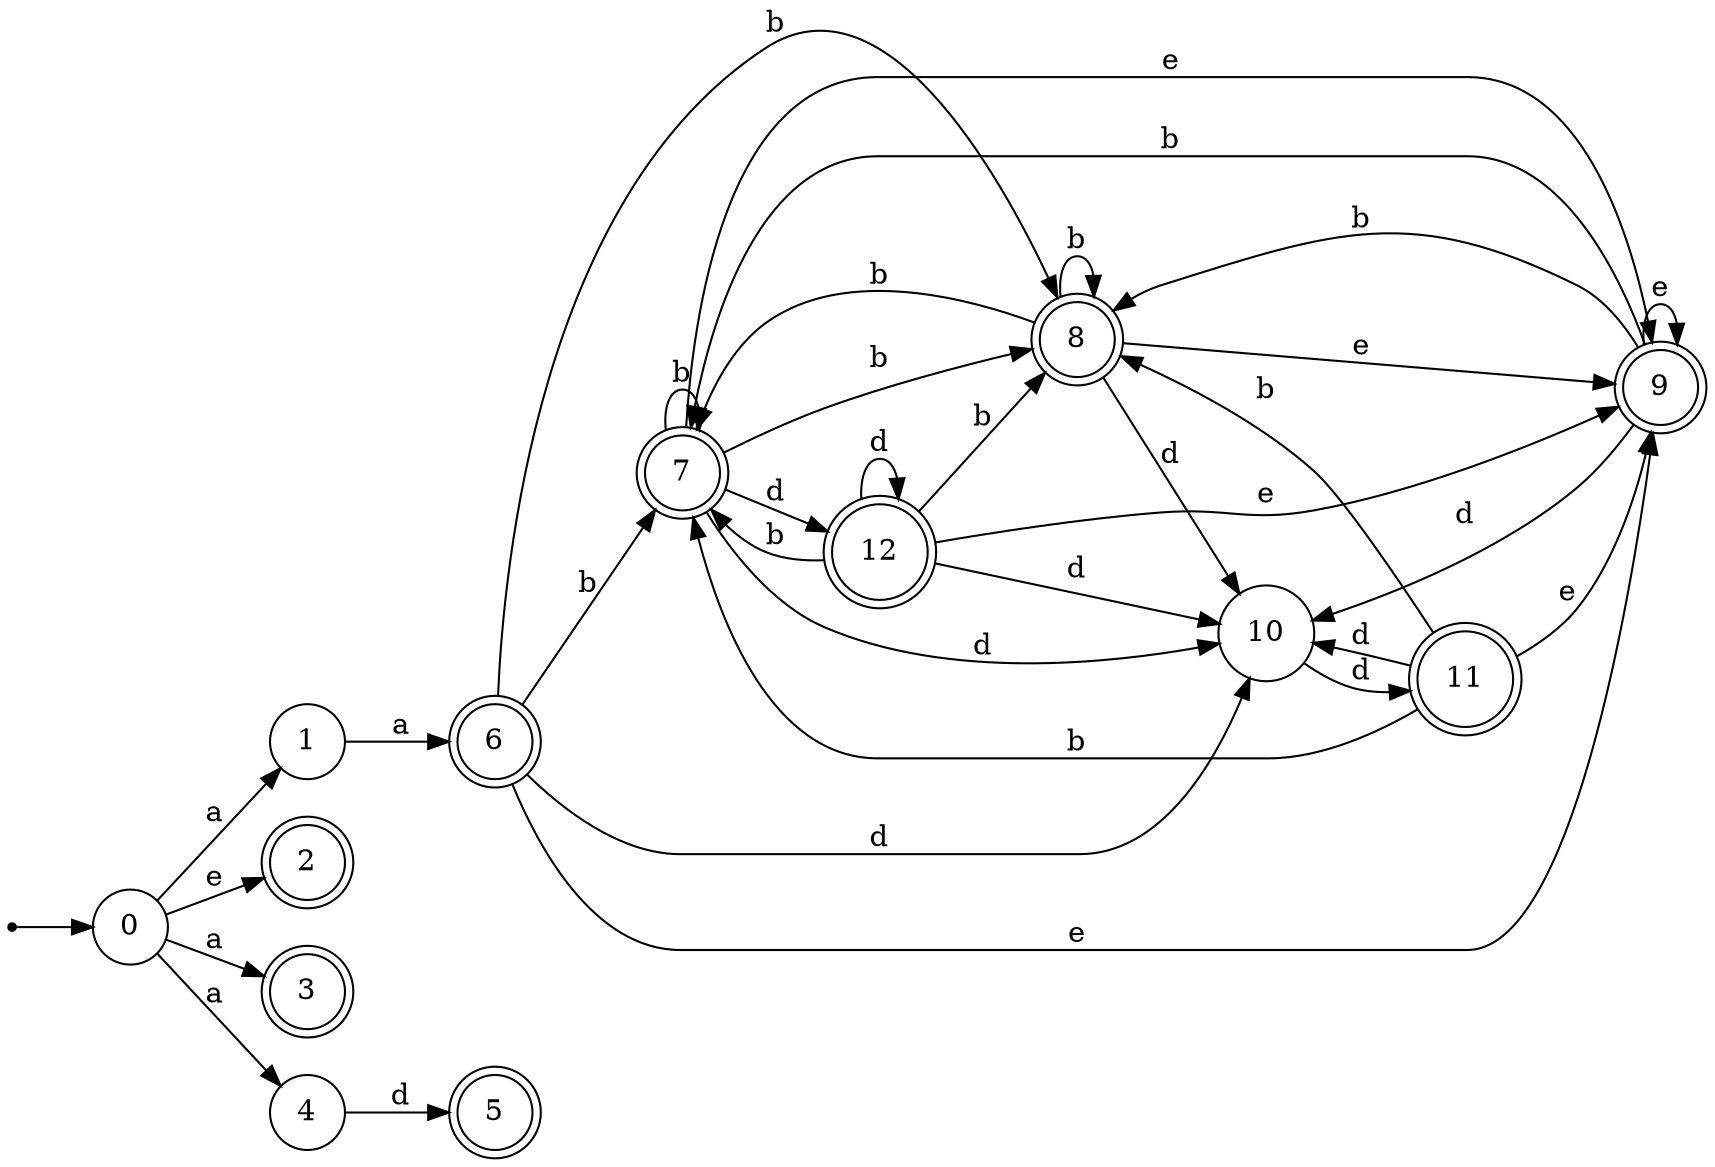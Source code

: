 digraph finite_state_machine {
rankdir=LR;
size="20,20";
node [shape = point]; "dummy0"
node [shape = circle]; "0";
"dummy0" -> "0";
node [shape = circle]; "1";
node [shape = doublecircle]; "2";node [shape = doublecircle]; "3";node [shape = circle]; "4";
node [shape = doublecircle]; "5";node [shape = doublecircle]; "6";node [shape = doublecircle]; "7";node [shape = doublecircle]; "8";node [shape = doublecircle]; "9";node [shape = circle]; "10";
node [shape = doublecircle]; "11";node [shape = doublecircle]; "12";"0" -> "1" [label = "a"];
 "0" -> "3" [label = "a"];
 "0" -> "4" [label = "a"];
 "0" -> "2" [label = "e"];
 "4" -> "5" [label = "d"];
 "1" -> "6" [label = "a"];
 "6" -> "8" [label = "b"];
 "6" -> "7" [label = "b"];
 "6" -> "9" [label = "e"];
 "6" -> "10" [label = "d"];
 "10" -> "11" [label = "d"];
 "11" -> "10" [label = "d"];
 "11" -> "9" [label = "e"];
 "11" -> "8" [label = "b"];
 "11" -> "7" [label = "b"];
 "9" -> "9" [label = "e"];
 "9" -> "10" [label = "d"];
 "9" -> "8" [label = "b"];
 "9" -> "7" [label = "b"];
 "8" -> "8" [label = "b"];
 "8" -> "7" [label = "b"];
 "8" -> "9" [label = "e"];
 "8" -> "10" [label = "d"];
 "7" -> "8" [label = "b"];
 "7" -> "7" [label = "b"];
 "7" -> "10" [label = "d"];
 "7" -> "12" [label = "d"];
 "7" -> "9" [label = "e"];
 "12" -> "10" [label = "d"];
 "12" -> "12" [label = "d"];
 "12" -> "8" [label = "b"];
 "12" -> "7" [label = "b"];
 "12" -> "9" [label = "e"];
 }
